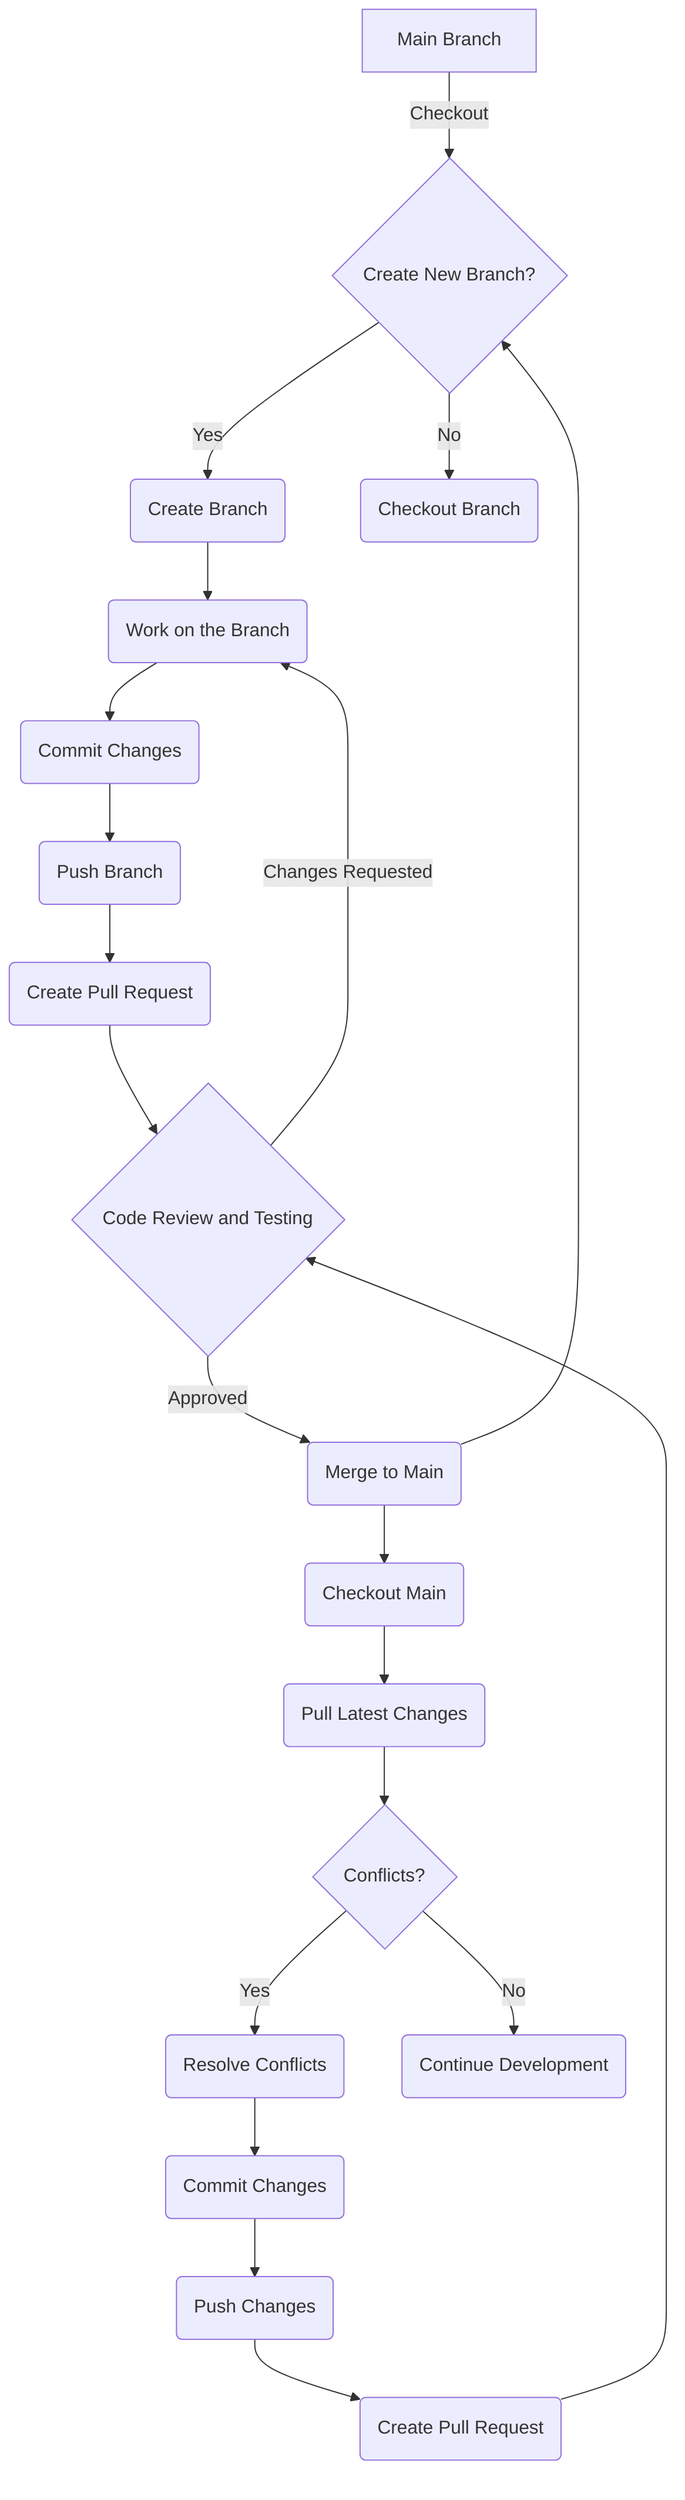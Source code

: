 graph TD
  A[Main Branch] -- Checkout --> B{Create New Branch?}
  B -- Yes --> C(Create Branch)
  B -- No --> D(Checkout Branch)
  C --> E(Work on the Branch)
  E --> F(Commit Changes)
  F --> G(Push Branch)
  G --> H(Create Pull Request)
  H --> I{Code Review and Testing}
  I -- Changes Requested --> E
  I -- Approved --> J(Merge to Main)
  J --> K(Checkout Main)
  K --> L(Pull Latest Changes)
  L --> M{Conflicts?}
  M -- Yes --> N(Resolve Conflicts)
  N --> O(Commit Changes)
  O --> P(Push Changes)
  P --> Q(Create Pull Request)
  Q --> I
  M -- No --> R(Continue Development)
  J --> B